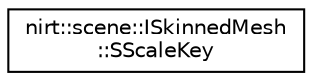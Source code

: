 digraph "Graphical Class Hierarchy"
{
 // LATEX_PDF_SIZE
  edge [fontname="Helvetica",fontsize="10",labelfontname="Helvetica",labelfontsize="10"];
  node [fontname="Helvetica",fontsize="10",shape=record];
  rankdir="LR";
  Node0 [label="nirt::scene::ISkinnedMesh\l::SScaleKey",height=0.2,width=0.4,color="black", fillcolor="white", style="filled",URL="$structnirt_1_1scene_1_1ISkinnedMesh_1_1SScaleKey.html",tooltip="Animation keyframe which describes a new scale."];
}
